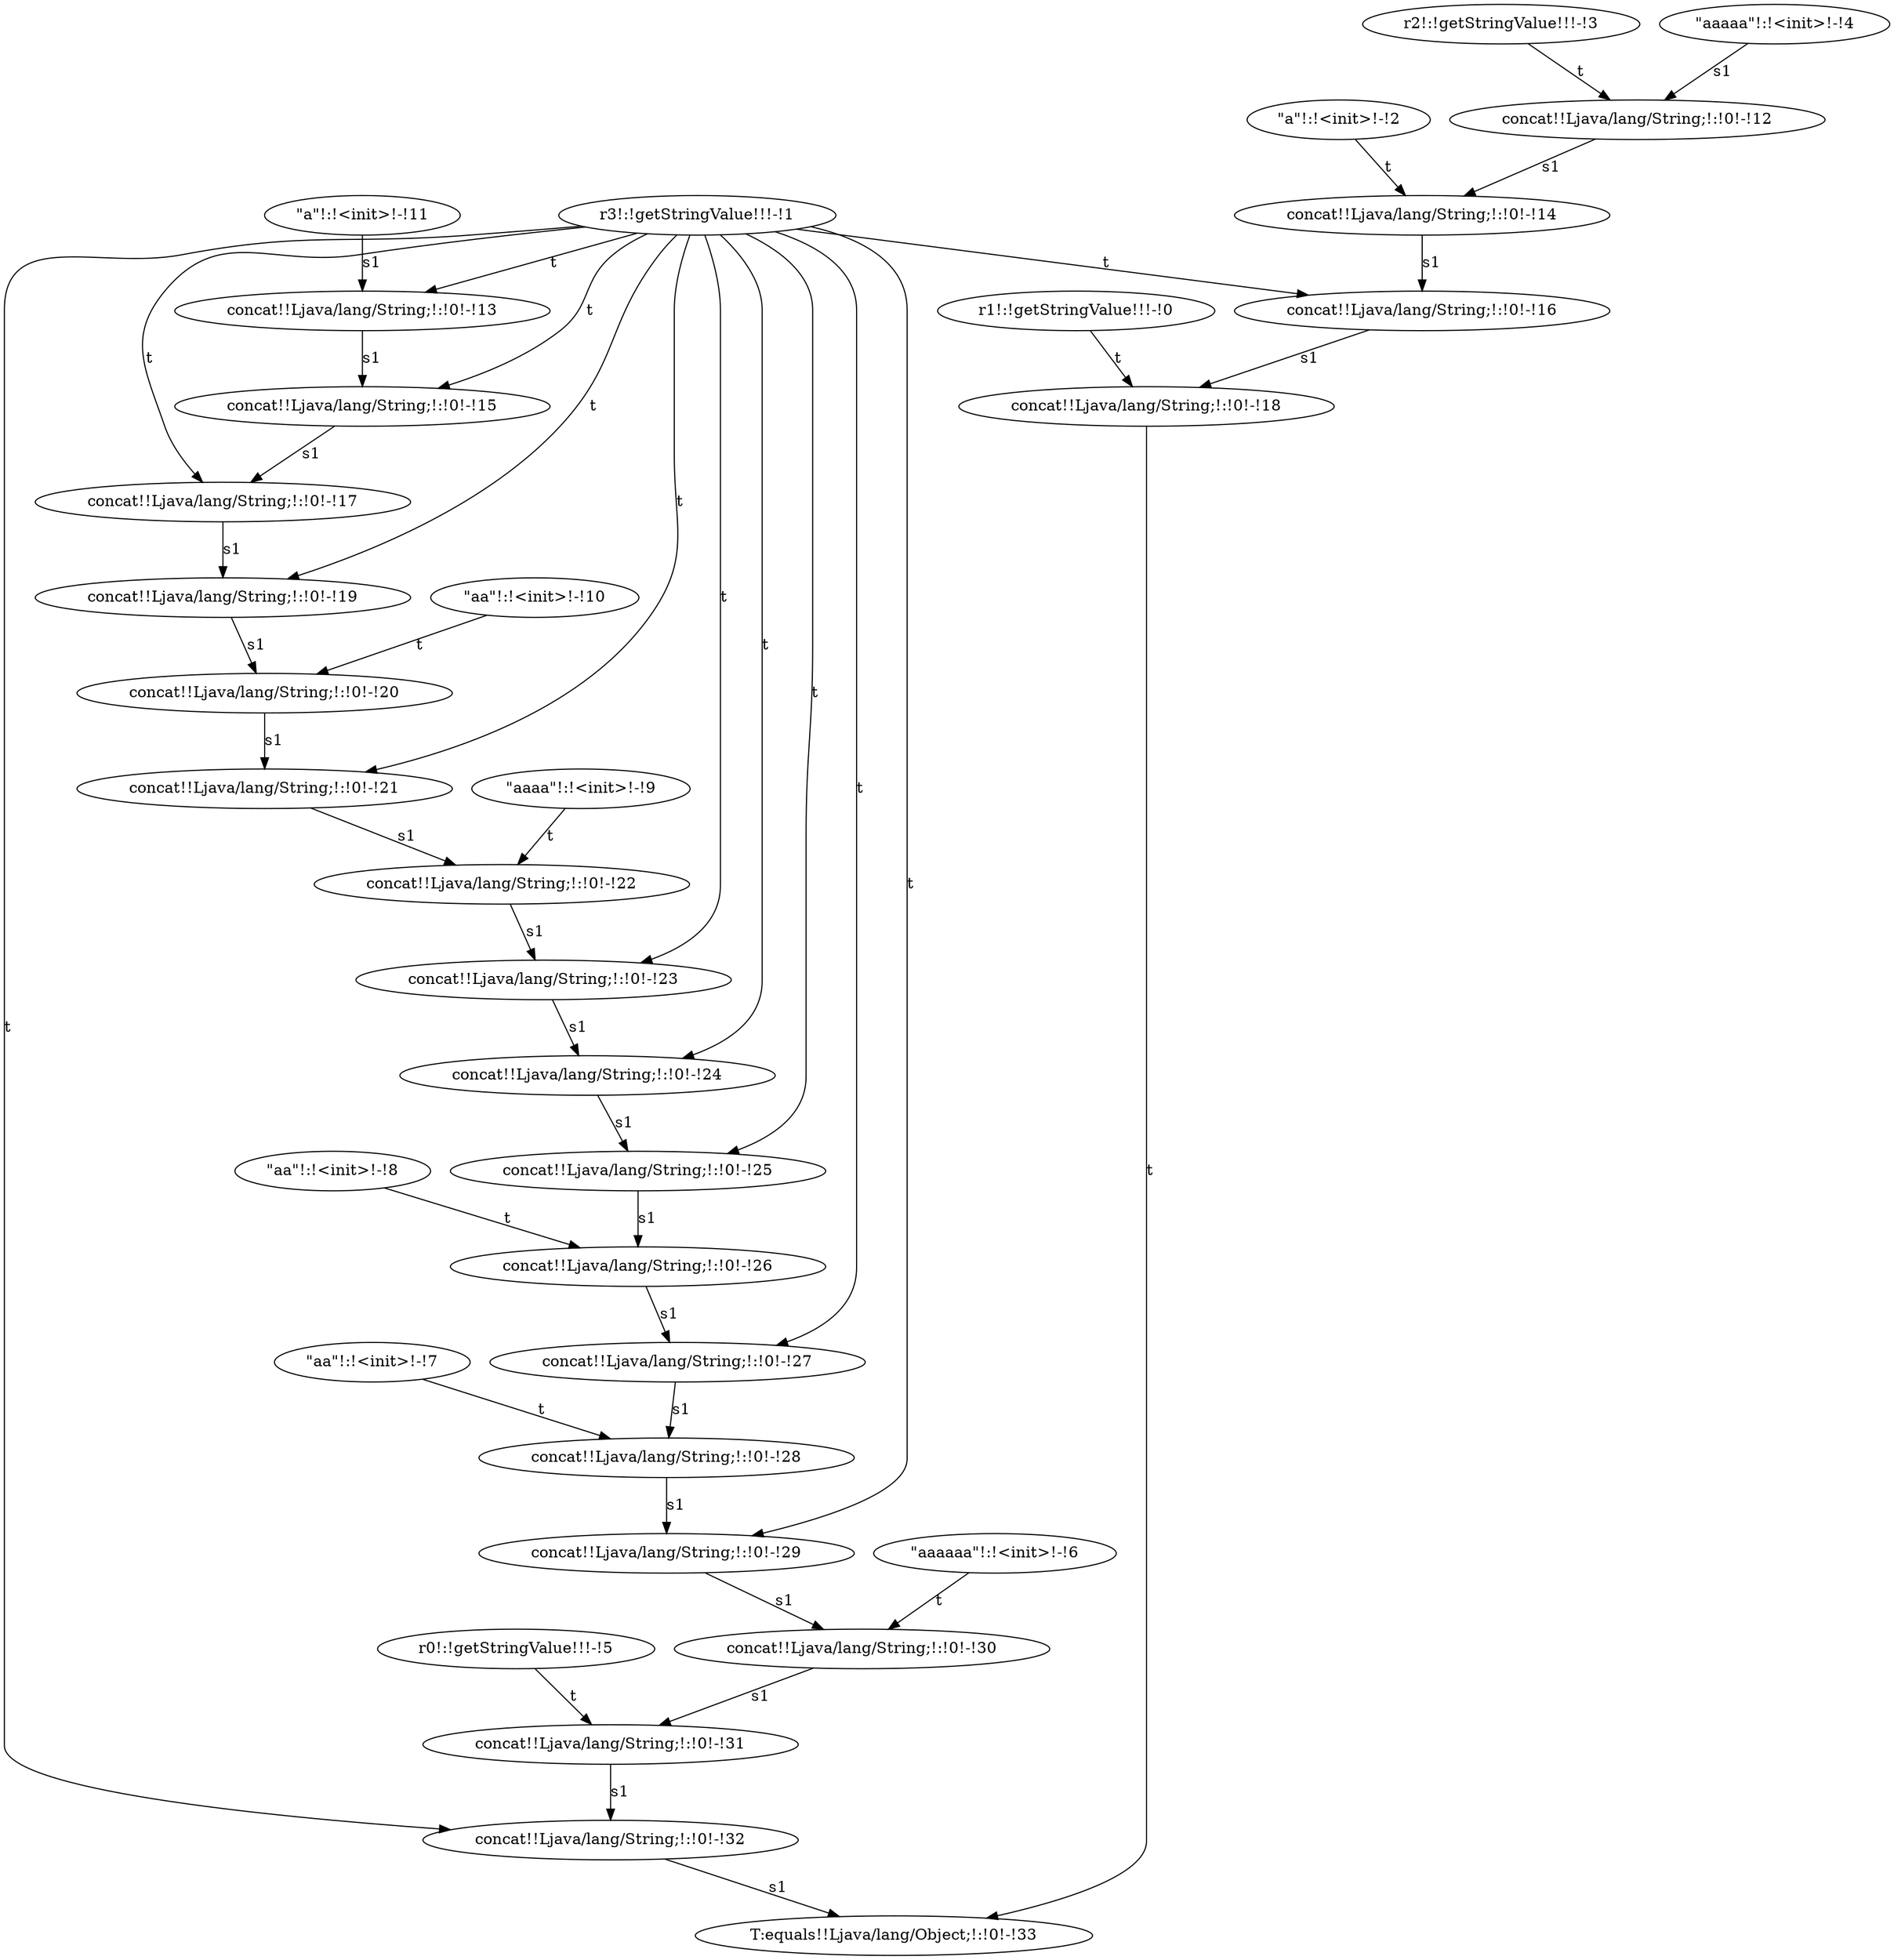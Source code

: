 digraph G {
  21 [ label="concat!!Ljava/lang/String;!:!0!-!21" ];
  23 [ label="concat!!Ljava/lang/String;!:!0!-!23" ];
  0 [ label="r1!:!getStringValue!!!-!0" ];
  32 [ label="concat!!Ljava/lang/String;!:!0!-!32" ];
  14 [ label="concat!!Ljava/lang/String;!:!0!-!14" ];
  2 [ label="\"a\"!:!<init>!-!2" ];
  26 [ label="concat!!Ljava/lang/String;!:!0!-!26" ];
  5 [ label="r0!:!getStringValue!!!-!5" ];
  33 [ label="T:equals!!Ljava/lang/Object;!:!0!-!33" ];
  13 [ label="concat!!Ljava/lang/String;!:!0!-!13" ];
  11 [ label="\"a\"!:!<init>!-!11" ];
  29 [ label="concat!!Ljava/lang/String;!:!0!-!29" ];
  19 [ label="concat!!Ljava/lang/String;!:!0!-!19" ];
  17 [ label="concat!!Ljava/lang/String;!:!0!-!17" ];
  7 [ label="\"aa\"!:!<init>!-!7" ];
  12 [ label="concat!!Ljava/lang/String;!:!0!-!12" ];
  16 [ label="concat!!Ljava/lang/String;!:!0!-!16" ];
  20 [ label="concat!!Ljava/lang/String;!:!0!-!20" ];
  22 [ label="concat!!Ljava/lang/String;!:!0!-!22" ];
  24 [ label="concat!!Ljava/lang/String;!:!0!-!24" ];
  8 [ label="\"aa\"!:!<init>!-!8" ];
  18 [ label="concat!!Ljava/lang/String;!:!0!-!18" ];
  3 [ label="r2!:!getStringValue!!!-!3" ];
  4 [ label="\"aaaaa\"!:!<init>!-!4" ];
  28 [ label="concat!!Ljava/lang/String;!:!0!-!28" ];
  6 [ label="\"aaaaaa\"!:!<init>!-!6" ];
  25 [ label="concat!!Ljava/lang/String;!:!0!-!25" ];
  10 [ label="\"aa\"!:!<init>!-!10" ];
  30 [ label="concat!!Ljava/lang/String;!:!0!-!30" ];
  27 [ label="concat!!Ljava/lang/String;!:!0!-!27" ];
  1 [ label="r3!:!getStringValue!!!-!1" ];
  31 [ label="concat!!Ljava/lang/String;!:!0!-!31" ];
  9 [ label="\"aaaa\"!:!<init>!-!9" ];
  15 [ label="concat!!Ljava/lang/String;!:!0!-!15" ];
  0 -> 18 [ label="t" ];
  16 -> 18 [ label="s1" ];
  1 -> 32 [ label="t" ];
  31 -> 32 [ label="s1" ];
  18 -> 33 [ label="t" ];
  32 -> 33 [ label="s1" ];
  1 -> 16 [ label="t" ];
  14 -> 16 [ label="s1" ];
  2 -> 14 [ label="t" ];
  12 -> 14 [ label="s1" ];
  3 -> 12 [ label="t" ];
  4 -> 12 [ label="s1" ];
  5 -> 31 [ label="t" ];
  30 -> 31 [ label="s1" ];
  6 -> 30 [ label="t" ];
  29 -> 30 [ label="s1" ];
  1 -> 29 [ label="t" ];
  28 -> 29 [ label="s1" ];
  7 -> 28 [ label="t" ];
  27 -> 28 [ label="s1" ];
  1 -> 27 [ label="t" ];
  26 -> 27 [ label="s1" ];
  8 -> 26 [ label="t" ];
  25 -> 26 [ label="s1" ];
  1 -> 25 [ label="t" ];
  24 -> 25 [ label="s1" ];
  1 -> 24 [ label="t" ];
  23 -> 24 [ label="s1" ];
  1 -> 23 [ label="t" ];
  22 -> 23 [ label="s1" ];
  9 -> 22 [ label="t" ];
  21 -> 22 [ label="s1" ];
  1 -> 21 [ label="t" ];
  20 -> 21 [ label="s1" ];
  10 -> 20 [ label="t" ];
  19 -> 20 [ label="s1" ];
  1 -> 19 [ label="t" ];
  17 -> 19 [ label="s1" ];
  1 -> 17 [ label="t" ];
  15 -> 17 [ label="s1" ];
  1 -> 15 [ label="t" ];
  13 -> 15 [ label="s1" ];
  1 -> 13 [ label="t" ];
  11 -> 13 [ label="s1" ];
}

